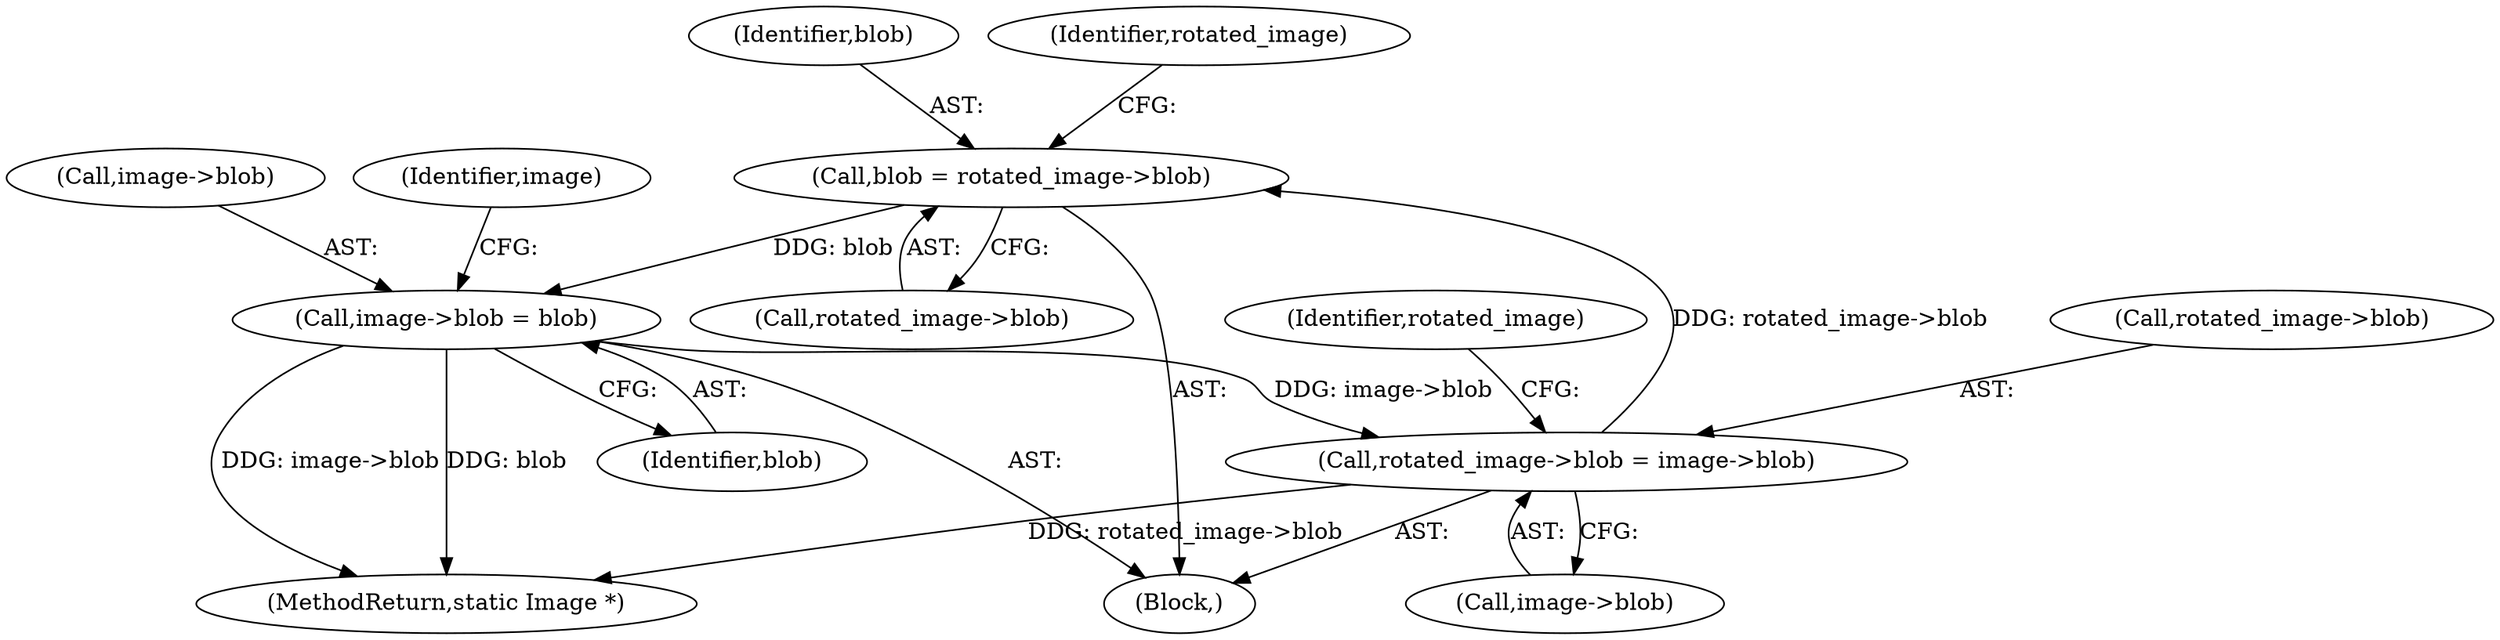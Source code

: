 digraph "0_ImageMagick_e5c063a1007506ba69e97a35effcdef944421c89@pointer" {
"1001600" [label="(Call,blob = rotated_image->blob)"];
"1001605" [label="(Call,rotated_image->blob = image->blob)"];
"1001619" [label="(Call,image->blob = blob)"];
"1001600" [label="(Call,blob = rotated_image->blob)"];
"1001602" [label="(Call,rotated_image->blob)"];
"1001910" [label="(MethodReturn,static Image *)"];
"1001626" [label="(Identifier,image)"];
"1001619" [label="(Call,image->blob = blob)"];
"1001601" [label="(Identifier,blob)"];
"1001623" [label="(Identifier,blob)"];
"1001620" [label="(Call,image->blob)"];
"1001585" [label="(Block,)"];
"1001614" [label="(Identifier,rotated_image)"];
"1001609" [label="(Call,image->blob)"];
"1001600" [label="(Call,blob = rotated_image->blob)"];
"1001606" [label="(Call,rotated_image->blob)"];
"1001605" [label="(Call,rotated_image->blob = image->blob)"];
"1001607" [label="(Identifier,rotated_image)"];
"1001600" -> "1001585"  [label="AST: "];
"1001600" -> "1001602"  [label="CFG: "];
"1001601" -> "1001600"  [label="AST: "];
"1001602" -> "1001600"  [label="AST: "];
"1001607" -> "1001600"  [label="CFG: "];
"1001605" -> "1001600"  [label="DDG: rotated_image->blob"];
"1001600" -> "1001619"  [label="DDG: blob"];
"1001605" -> "1001585"  [label="AST: "];
"1001605" -> "1001609"  [label="CFG: "];
"1001606" -> "1001605"  [label="AST: "];
"1001609" -> "1001605"  [label="AST: "];
"1001614" -> "1001605"  [label="CFG: "];
"1001605" -> "1001910"  [label="DDG: rotated_image->blob"];
"1001619" -> "1001605"  [label="DDG: image->blob"];
"1001619" -> "1001585"  [label="AST: "];
"1001619" -> "1001623"  [label="CFG: "];
"1001620" -> "1001619"  [label="AST: "];
"1001623" -> "1001619"  [label="AST: "];
"1001626" -> "1001619"  [label="CFG: "];
"1001619" -> "1001910"  [label="DDG: blob"];
"1001619" -> "1001910"  [label="DDG: image->blob"];
}
